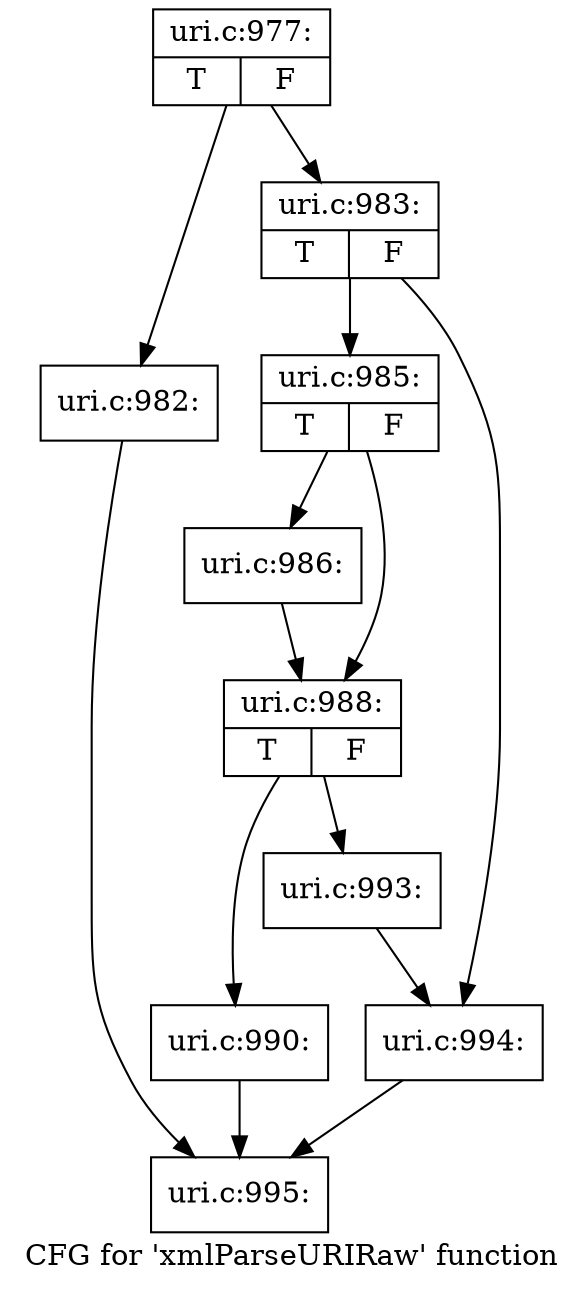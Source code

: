 digraph "CFG for 'xmlParseURIRaw' function" {
	label="CFG for 'xmlParseURIRaw' function";

	Node0x479d170 [shape=record,label="{uri.c:977:|{<s0>T|<s1>F}}"];
	Node0x479d170 -> Node0x479f450;
	Node0x479d170 -> Node0x479f4a0;
	Node0x479f450 [shape=record,label="{uri.c:982:}"];
	Node0x479f450 -> Node0x479e690;
	Node0x479f4a0 [shape=record,label="{uri.c:983:|{<s0>T|<s1>F}}"];
	Node0x479f4a0 -> Node0x479fa80;
	Node0x479f4a0 -> Node0x479fad0;
	Node0x479fa80 [shape=record,label="{uri.c:985:|{<s0>T|<s1>F}}"];
	Node0x479fa80 -> Node0x479fe90;
	Node0x479fa80 -> Node0x479fee0;
	Node0x479fe90 [shape=record,label="{uri.c:986:}"];
	Node0x479fe90 -> Node0x479fee0;
	Node0x479fee0 [shape=record,label="{uri.c:988:|{<s0>T|<s1>F}}"];
	Node0x479fee0 -> Node0x47a08b0;
	Node0x479fee0 -> Node0x47a0900;
	Node0x47a08b0 [shape=record,label="{uri.c:990:}"];
	Node0x47a08b0 -> Node0x479e690;
	Node0x47a0900 [shape=record,label="{uri.c:993:}"];
	Node0x47a0900 -> Node0x479fad0;
	Node0x479fad0 [shape=record,label="{uri.c:994:}"];
	Node0x479fad0 -> Node0x479e690;
	Node0x479e690 [shape=record,label="{uri.c:995:}"];
}
